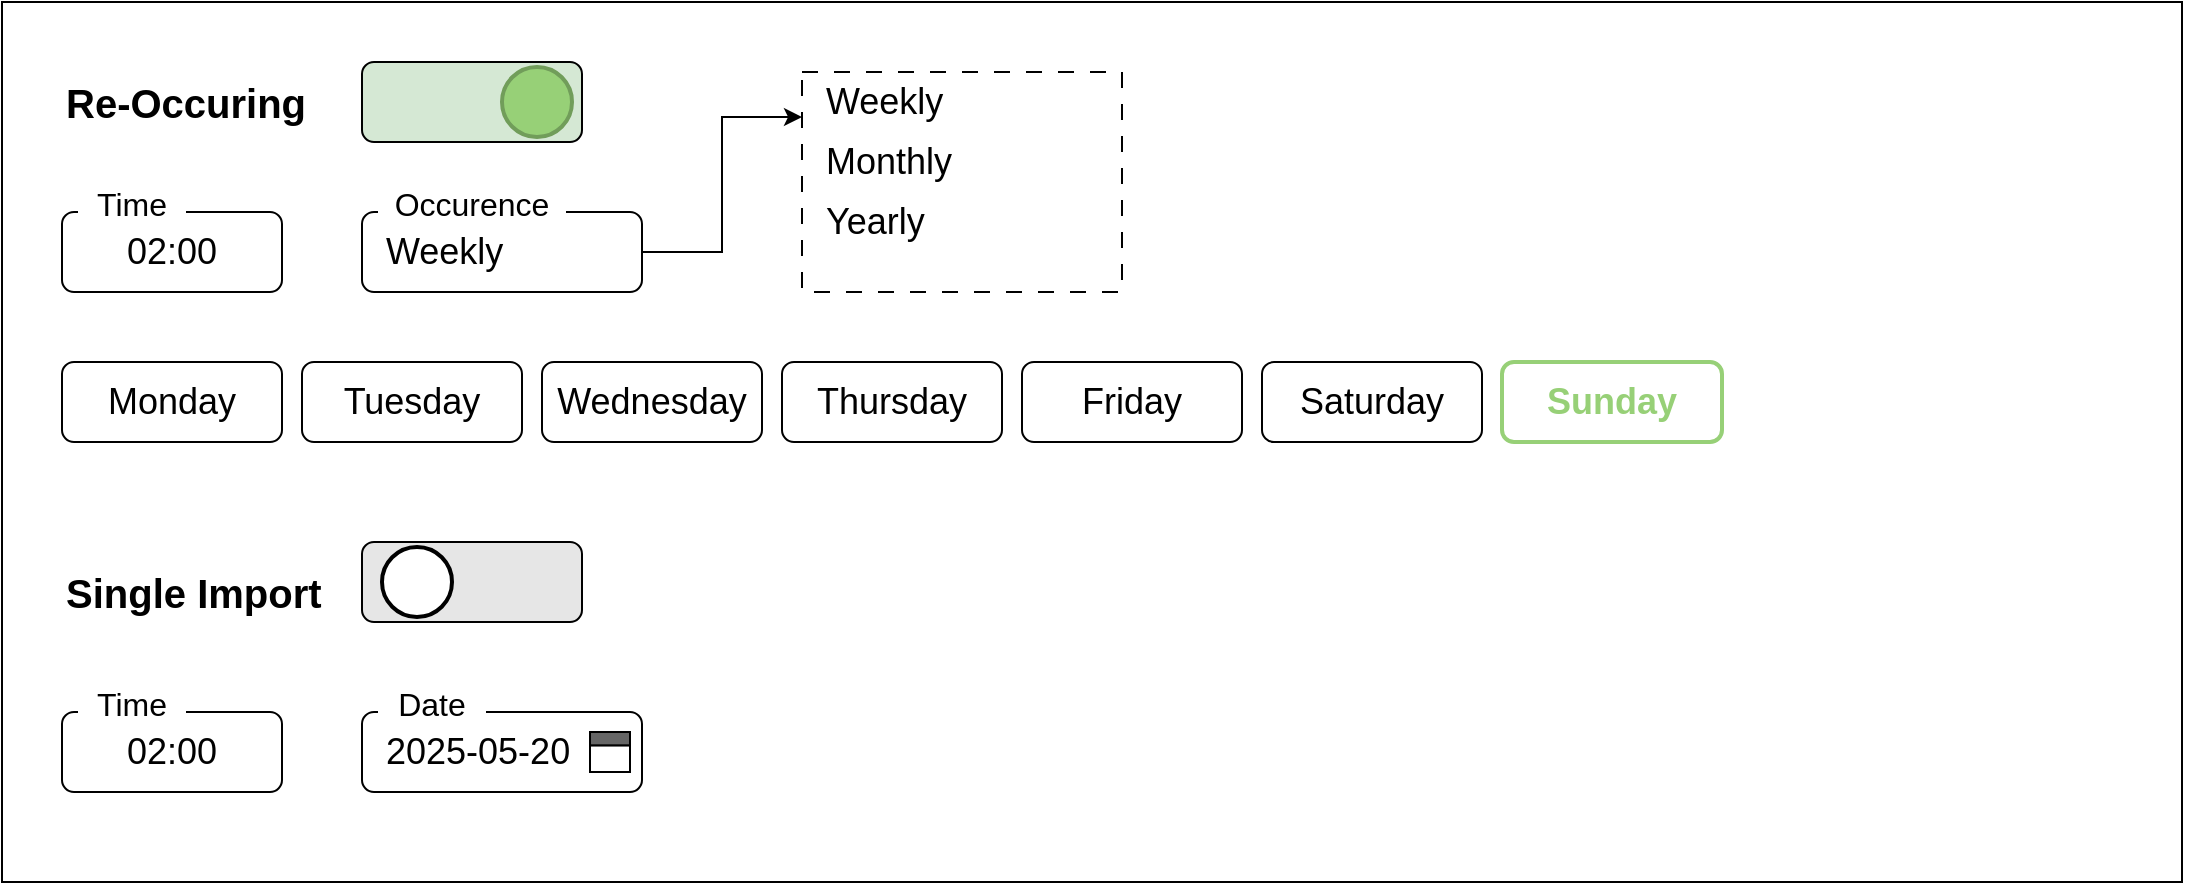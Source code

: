 <mxfile version="27.0.6">
  <diagram name="Page-1" id="J98GPp0trTVqpxbkB7I4">
    <mxGraphModel dx="1639" dy="938" grid="1" gridSize="10" guides="1" tooltips="1" connect="1" arrows="1" fold="1" page="1" pageScale="1" pageWidth="1169" pageHeight="827" math="0" shadow="0">
      <root>
        <mxCell id="0" />
        <mxCell id="1" parent="0" />
        <mxCell id="qRkWaUQkQDnQNEdSdrAU-1" value="" style="whiteSpace=wrap;html=1;" parent="1" vertex="1">
          <mxGeometry x="40" y="40" width="1090" height="440" as="geometry" />
        </mxCell>
        <mxCell id="qRkWaUQkQDnQNEdSdrAU-2" value="&lt;b&gt;Re-Occuring&lt;/b&gt;" style="text;html=1;align=left;verticalAlign=middle;whiteSpace=wrap;rounded=0;fontSize=20;" parent="1" vertex="1">
          <mxGeometry x="70" y="75" width="150" height="30" as="geometry" />
        </mxCell>
        <mxCell id="qRkWaUQkQDnQNEdSdrAU-5" value="&lt;font&gt;Monday&lt;/font&gt;" style="rounded=1;whiteSpace=wrap;html=1;fontSize=18;" parent="1" vertex="1">
          <mxGeometry x="70" y="220" width="110" height="40" as="geometry" />
        </mxCell>
        <mxCell id="qRkWaUQkQDnQNEdSdrAU-7" value="&lt;div&gt;Tuesday&lt;/div&gt;" style="rounded=1;whiteSpace=wrap;html=1;fontSize=18;" parent="1" vertex="1">
          <mxGeometry x="190" y="220" width="110" height="40" as="geometry" />
        </mxCell>
        <mxCell id="qRkWaUQkQDnQNEdSdrAU-8" value="Wednesday" style="rounded=1;whiteSpace=wrap;html=1;fontSize=18;" parent="1" vertex="1">
          <mxGeometry x="310" y="220" width="110" height="40" as="geometry" />
        </mxCell>
        <mxCell id="qRkWaUQkQDnQNEdSdrAU-10" value="Thursday" style="rounded=1;whiteSpace=wrap;html=1;fontSize=18;" parent="1" vertex="1">
          <mxGeometry x="430" y="220" width="110" height="40" as="geometry" />
        </mxCell>
        <mxCell id="qRkWaUQkQDnQNEdSdrAU-11" value="Friday" style="rounded=1;whiteSpace=wrap;html=1;fontSize=18;" parent="1" vertex="1">
          <mxGeometry x="550" y="220" width="110" height="40" as="geometry" />
        </mxCell>
        <mxCell id="qRkWaUQkQDnQNEdSdrAU-12" value="Saturday" style="rounded=1;whiteSpace=wrap;html=1;fontSize=18;" parent="1" vertex="1">
          <mxGeometry x="670" y="220" width="110" height="40" as="geometry" />
        </mxCell>
        <mxCell id="qRkWaUQkQDnQNEdSdrAU-13" value="Sunday" style="rounded=1;whiteSpace=wrap;html=1;fontSize=18;fontColor=light-dark(#97D077,#214210);fontStyle=1;strokeColor=#97D077;strokeWidth=2;" parent="1" vertex="1">
          <mxGeometry x="790" y="220" width="110" height="40" as="geometry" />
        </mxCell>
        <mxCell id="qRkWaUQkQDnQNEdSdrAU-17" value="" style="group" parent="1" vertex="1" connectable="0">
          <mxGeometry x="220" y="70" width="110" height="40" as="geometry" />
        </mxCell>
        <mxCell id="qRkWaUQkQDnQNEdSdrAU-15" value="" style="rounded=1;whiteSpace=wrap;html=1;fontSize=18;fillColor=#D5E8D4;" parent="qRkWaUQkQDnQNEdSdrAU-17" vertex="1">
          <mxGeometry width="110" height="40" as="geometry" />
        </mxCell>
        <mxCell id="qRkWaUQkQDnQNEdSdrAU-16" value="" style="ellipse;whiteSpace=wrap;html=1;aspect=fixed;fillColor=#97D077;strokeColor=#719D5A;strokeWidth=2;" parent="qRkWaUQkQDnQNEdSdrAU-17" vertex="1">
          <mxGeometry x="70" y="2.5" width="35" height="35" as="geometry" />
        </mxCell>
        <mxCell id="qRkWaUQkQDnQNEdSdrAU-18" value="&lt;b&gt;Single Import&lt;/b&gt;" style="text;html=1;align=left;verticalAlign=middle;whiteSpace=wrap;rounded=0;fontSize=20;" parent="1" vertex="1">
          <mxGeometry x="70" y="320" width="150" height="30" as="geometry" />
        </mxCell>
        <mxCell id="qRkWaUQkQDnQNEdSdrAU-19" value="" style="group" parent="1" vertex="1" connectable="0">
          <mxGeometry x="220" y="310" width="110" height="40" as="geometry" />
        </mxCell>
        <mxCell id="qRkWaUQkQDnQNEdSdrAU-20" value="" style="rounded=1;whiteSpace=wrap;html=1;fontSize=18;fillColor=#E6E6E6;" parent="qRkWaUQkQDnQNEdSdrAU-19" vertex="1">
          <mxGeometry width="110" height="40" as="geometry" />
        </mxCell>
        <mxCell id="qRkWaUQkQDnQNEdSdrAU-21" value="" style="ellipse;whiteSpace=wrap;html=1;aspect=fixed;fillColor=#FFFFFF;strokeColor=#000000;strokeWidth=2;" parent="qRkWaUQkQDnQNEdSdrAU-19" vertex="1">
          <mxGeometry x="10" y="2.5" width="35" height="35" as="geometry" />
        </mxCell>
        <mxCell id="qRkWaUQkQDnQNEdSdrAU-23" value="" style="group" parent="1" vertex="1" connectable="0">
          <mxGeometry x="70" y="125" width="110" height="60" as="geometry" />
        </mxCell>
        <mxCell id="qRkWaUQkQDnQNEdSdrAU-3" value="&lt;font style=&quot;font-size: 18px;&quot;&gt;02:00&lt;/font&gt;" style="rounded=1;whiteSpace=wrap;html=1;" parent="qRkWaUQkQDnQNEdSdrAU-23" vertex="1">
          <mxGeometry y="20" width="110" height="40" as="geometry" />
        </mxCell>
        <mxCell id="qRkWaUQkQDnQNEdSdrAU-22" value="Time" style="text;html=1;align=center;verticalAlign=top;whiteSpace=wrap;rounded=0;fontSize=16;strokeWidth=4;strokeColor=#FFFFFF;" parent="qRkWaUQkQDnQNEdSdrAU-23" vertex="1">
          <mxGeometry x="10" width="50" height="20" as="geometry" />
        </mxCell>
        <mxCell id="qRkWaUQkQDnQNEdSdrAU-27" value="" style="group" parent="1" vertex="1" connectable="0">
          <mxGeometry x="70" y="375" width="110" height="80" as="geometry" />
        </mxCell>
        <mxCell id="qRkWaUQkQDnQNEdSdrAU-28" value="&lt;font style=&quot;font-size: 18px;&quot;&gt;02:00&lt;/font&gt;" style="rounded=1;whiteSpace=wrap;html=1;" parent="qRkWaUQkQDnQNEdSdrAU-27" vertex="1">
          <mxGeometry y="20" width="110" height="40" as="geometry" />
        </mxCell>
        <mxCell id="qRkWaUQkQDnQNEdSdrAU-29" value="Time" style="text;html=1;align=center;verticalAlign=top;whiteSpace=wrap;rounded=0;fontSize=16;strokeWidth=4;strokeColor=#FFFFFF;" parent="qRkWaUQkQDnQNEdSdrAU-27" vertex="1">
          <mxGeometry x="10" width="50" height="20" as="geometry" />
        </mxCell>
        <mxCell id="qRkWaUQkQDnQNEdSdrAU-40" value="" style="group;fontSize=18;" parent="1" vertex="1" connectable="0">
          <mxGeometry x="220" y="125" width="140" height="60" as="geometry" />
        </mxCell>
        <mxCell id="qRkWaUQkQDnQNEdSdrAU-41" value="&lt;font style=&quot;font-size: 18px;&quot;&gt;Weekly&lt;/font&gt;" style="rounded=1;whiteSpace=wrap;html=1;align=left;spacingLeft=10;" parent="qRkWaUQkQDnQNEdSdrAU-40" vertex="1">
          <mxGeometry y="20" width="140" height="40" as="geometry" />
        </mxCell>
        <mxCell id="qRkWaUQkQDnQNEdSdrAU-42" value="Occurence" style="text;html=1;align=center;verticalAlign=top;whiteSpace=wrap;rounded=0;fontSize=16;strokeWidth=4;strokeColor=#FFFFFF;" parent="qRkWaUQkQDnQNEdSdrAU-40" vertex="1">
          <mxGeometry x="10" width="90" height="20" as="geometry" />
        </mxCell>
        <mxCell id="UMwTd3YOnW7DHSaqjlvr-2" value="" style="whiteSpace=wrap;html=1;dashed=1;dashPattern=8 8;" vertex="1" parent="1">
          <mxGeometry x="440" y="75" width="160" height="110" as="geometry" />
        </mxCell>
        <mxCell id="UMwTd3YOnW7DHSaqjlvr-4" value="Weekly" style="text;html=1;align=left;verticalAlign=middle;whiteSpace=wrap;rounded=0;fontSize=18;spacingLeft=10;" vertex="1" parent="1">
          <mxGeometry x="440" y="75" width="130" height="30" as="geometry" />
        </mxCell>
        <mxCell id="UMwTd3YOnW7DHSaqjlvr-5" value="Monthly" style="text;html=1;align=left;verticalAlign=middle;whiteSpace=wrap;rounded=0;fontSize=18;spacingLeft=10;" vertex="1" parent="1">
          <mxGeometry x="440" y="105" width="130" height="30" as="geometry" />
        </mxCell>
        <mxCell id="UMwTd3YOnW7DHSaqjlvr-6" style="edgeStyle=orthogonalEdgeStyle;rounded=0;orthogonalLoop=1;jettySize=auto;html=1;exitX=1;exitY=0.5;exitDx=0;exitDy=0;entryX=0;entryY=0.75;entryDx=0;entryDy=0;" edge="1" parent="1" source="qRkWaUQkQDnQNEdSdrAU-41" target="UMwTd3YOnW7DHSaqjlvr-4">
          <mxGeometry relative="1" as="geometry" />
        </mxCell>
        <mxCell id="UMwTd3YOnW7DHSaqjlvr-7" value="Yearly" style="text;html=1;align=left;verticalAlign=middle;whiteSpace=wrap;rounded=0;fontSize=18;spacingLeft=10;" vertex="1" parent="1">
          <mxGeometry x="440" y="135" width="130" height="30" as="geometry" />
        </mxCell>
        <mxCell id="qRkWaUQkQDnQNEdSdrAU-25" value="&lt;font style=&quot;font-size: 18px;&quot;&gt;2025-05-20&lt;/font&gt;" style="rounded=1;whiteSpace=wrap;html=1;align=left;spacingLeft=10;" parent="1" vertex="1">
          <mxGeometry x="220" y="395" width="140" height="40" as="geometry" />
        </mxCell>
        <mxCell id="qRkWaUQkQDnQNEdSdrAU-26" value="&lt;span style=&quot;&quot;&gt;Date&lt;/span&gt;" style="text;html=1;align=center;verticalAlign=top;whiteSpace=wrap;rounded=0;fontSize=16;strokeWidth=4;strokeColor=#FFFFFF;labelBackgroundColor=none;labelBorderColor=none;fillColor=default;" parent="1" vertex="1">
          <mxGeometry x="230" y="375" width="50" height="30" as="geometry" />
        </mxCell>
        <mxCell id="qRkWaUQkQDnQNEdSdrAU-39" value="" style="group" parent="1" vertex="1" connectable="0">
          <mxGeometry x="334" y="405" width="20" height="20" as="geometry" />
        </mxCell>
        <mxCell id="qRkWaUQkQDnQNEdSdrAU-35" value="" style="rounded=0;whiteSpace=wrap;html=1;" parent="qRkWaUQkQDnQNEdSdrAU-39" vertex="1">
          <mxGeometry y="6.667" width="20" height="13.333" as="geometry" />
        </mxCell>
        <mxCell id="qRkWaUQkQDnQNEdSdrAU-36" value="" style="rounded=0;whiteSpace=wrap;html=1;fillColor=#666666;" parent="qRkWaUQkQDnQNEdSdrAU-39" vertex="1">
          <mxGeometry width="20" height="6.667" as="geometry" />
        </mxCell>
      </root>
    </mxGraphModel>
  </diagram>
</mxfile>
